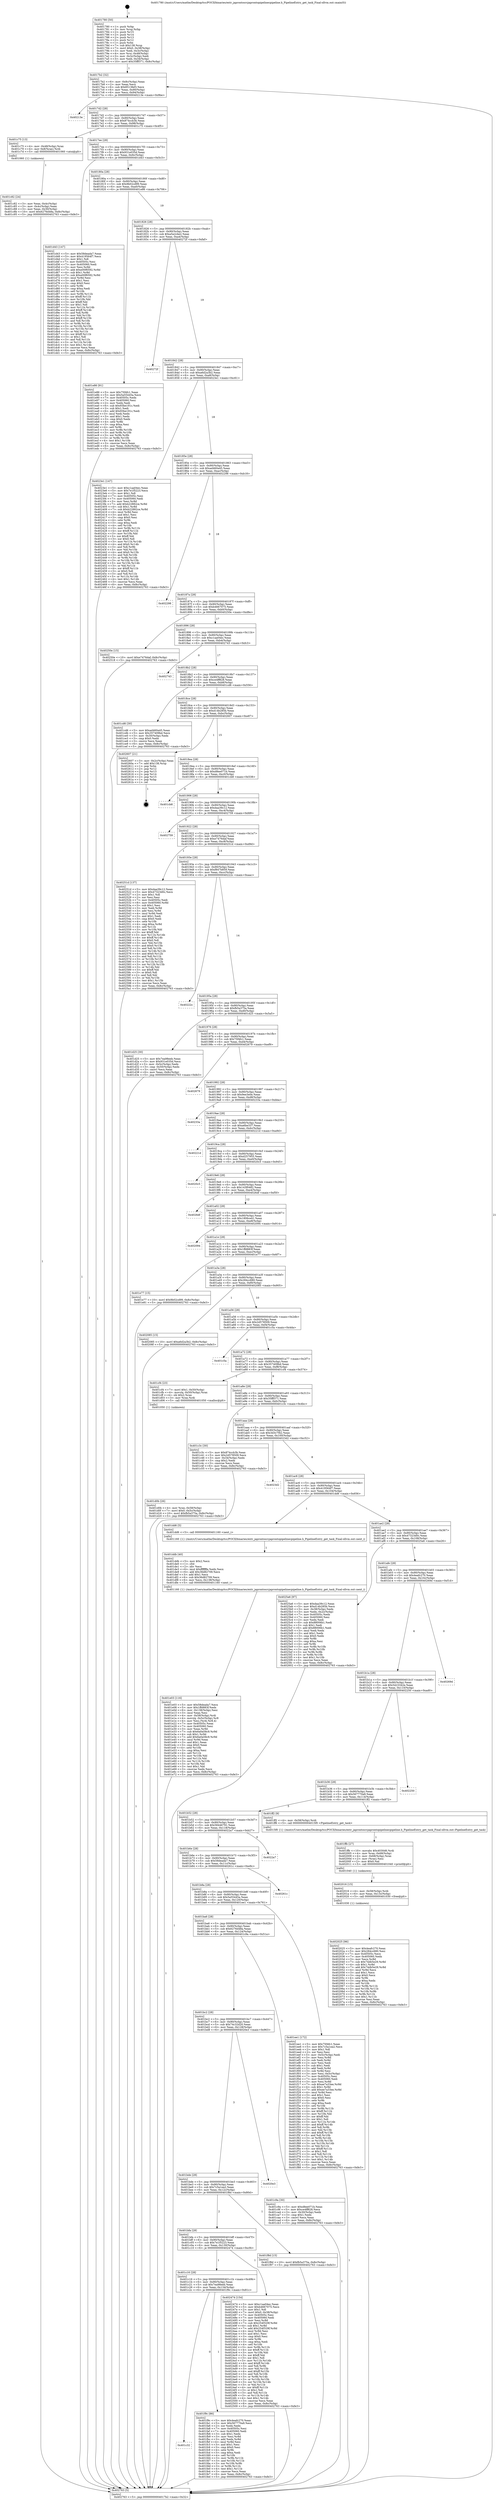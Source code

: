 digraph "0x401780" {
  label = "0x401780 (/mnt/c/Users/mathe/Desktop/tcc/POCII/binaries/extr_japrontosrcjaprontopipelinecpipeline.h_PipelineEntry_get_task_Final-ollvm.out::main(0))"
  labelloc = "t"
  node[shape=record]

  Entry [label="",width=0.3,height=0.3,shape=circle,fillcolor=black,style=filled]
  "0x4017b2" [label="{
     0x4017b2 [32]\l
     | [instrs]\l
     &nbsp;&nbsp;0x4017b2 \<+6\>: mov -0x8c(%rbp),%eax\l
     &nbsp;&nbsp;0x4017b8 \<+2\>: mov %eax,%ecx\l
     &nbsp;&nbsp;0x4017ba \<+6\>: sub $0x8513fef3,%ecx\l
     &nbsp;&nbsp;0x4017c0 \<+6\>: mov %eax,-0x90(%rbp)\l
     &nbsp;&nbsp;0x4017c6 \<+6\>: mov %ecx,-0x94(%rbp)\l
     &nbsp;&nbsp;0x4017cc \<+6\>: je 000000000040213e \<main+0x9be\>\l
  }"]
  "0x40213e" [label="{
     0x40213e\l
  }", style=dashed]
  "0x4017d2" [label="{
     0x4017d2 [28]\l
     | [instrs]\l
     &nbsp;&nbsp;0x4017d2 \<+5\>: jmp 00000000004017d7 \<main+0x57\>\l
     &nbsp;&nbsp;0x4017d7 \<+6\>: mov -0x90(%rbp),%eax\l
     &nbsp;&nbsp;0x4017dd \<+5\>: sub $0x874ccb3b,%eax\l
     &nbsp;&nbsp;0x4017e2 \<+6\>: mov %eax,-0x98(%rbp)\l
     &nbsp;&nbsp;0x4017e8 \<+6\>: je 0000000000401c75 \<main+0x4f5\>\l
  }"]
  Exit [label="",width=0.3,height=0.3,shape=circle,fillcolor=black,style=filled,peripheries=2]
  "0x401c75" [label="{
     0x401c75 [13]\l
     | [instrs]\l
     &nbsp;&nbsp;0x401c75 \<+4\>: mov -0x48(%rbp),%rax\l
     &nbsp;&nbsp;0x401c79 \<+4\>: mov 0x8(%rax),%rdi\l
     &nbsp;&nbsp;0x401c7d \<+5\>: call 0000000000401060 \<atoi@plt\>\l
     | [calls]\l
     &nbsp;&nbsp;0x401060 \{1\} (unknown)\l
  }"]
  "0x4017ee" [label="{
     0x4017ee [28]\l
     | [instrs]\l
     &nbsp;&nbsp;0x4017ee \<+5\>: jmp 00000000004017f3 \<main+0x73\>\l
     &nbsp;&nbsp;0x4017f3 \<+6\>: mov -0x90(%rbp),%eax\l
     &nbsp;&nbsp;0x4017f9 \<+5\>: sub $0x931e035d,%eax\l
     &nbsp;&nbsp;0x4017fe \<+6\>: mov %eax,-0x9c(%rbp)\l
     &nbsp;&nbsp;0x401804 \<+6\>: je 0000000000401d43 \<main+0x5c3\>\l
  }"]
  "0x402025" [label="{
     0x402025 [96]\l
     | [instrs]\l
     &nbsp;&nbsp;0x402025 \<+5\>: mov $0x4eafc270,%eax\l
     &nbsp;&nbsp;0x40202a \<+5\>: mov $0x284cc680,%esi\l
     &nbsp;&nbsp;0x40202f \<+7\>: mov 0x40505c,%ecx\l
     &nbsp;&nbsp;0x402036 \<+7\>: mov 0x405060,%edx\l
     &nbsp;&nbsp;0x40203d \<+3\>: mov %ecx,%r8d\l
     &nbsp;&nbsp;0x402040 \<+7\>: sub $0x74db5e29,%r8d\l
     &nbsp;&nbsp;0x402047 \<+4\>: sub $0x1,%r8d\l
     &nbsp;&nbsp;0x40204b \<+7\>: add $0x74db5e29,%r8d\l
     &nbsp;&nbsp;0x402052 \<+4\>: imul %r8d,%ecx\l
     &nbsp;&nbsp;0x402056 \<+3\>: and $0x1,%ecx\l
     &nbsp;&nbsp;0x402059 \<+3\>: cmp $0x0,%ecx\l
     &nbsp;&nbsp;0x40205c \<+4\>: sete %r9b\l
     &nbsp;&nbsp;0x402060 \<+3\>: cmp $0xa,%edx\l
     &nbsp;&nbsp;0x402063 \<+4\>: setl %r10b\l
     &nbsp;&nbsp;0x402067 \<+3\>: mov %r9b,%r11b\l
     &nbsp;&nbsp;0x40206a \<+3\>: and %r10b,%r11b\l
     &nbsp;&nbsp;0x40206d \<+3\>: xor %r10b,%r9b\l
     &nbsp;&nbsp;0x402070 \<+3\>: or %r9b,%r11b\l
     &nbsp;&nbsp;0x402073 \<+4\>: test $0x1,%r11b\l
     &nbsp;&nbsp;0x402077 \<+3\>: cmovne %esi,%eax\l
     &nbsp;&nbsp;0x40207a \<+6\>: mov %eax,-0x8c(%rbp)\l
     &nbsp;&nbsp;0x402080 \<+5\>: jmp 0000000000402763 \<main+0xfe3\>\l
  }"]
  "0x401d43" [label="{
     0x401d43 [147]\l
     | [instrs]\l
     &nbsp;&nbsp;0x401d43 \<+5\>: mov $0x58deada7,%eax\l
     &nbsp;&nbsp;0x401d48 \<+5\>: mov $0x419564f7,%ecx\l
     &nbsp;&nbsp;0x401d4d \<+2\>: mov $0x1,%dl\l
     &nbsp;&nbsp;0x401d4f \<+7\>: mov 0x40505c,%esi\l
     &nbsp;&nbsp;0x401d56 \<+7\>: mov 0x405060,%edi\l
     &nbsp;&nbsp;0x401d5d \<+3\>: mov %esi,%r8d\l
     &nbsp;&nbsp;0x401d60 \<+7\>: add $0xe00f6592,%r8d\l
     &nbsp;&nbsp;0x401d67 \<+4\>: sub $0x1,%r8d\l
     &nbsp;&nbsp;0x401d6b \<+7\>: sub $0xe00f6592,%r8d\l
     &nbsp;&nbsp;0x401d72 \<+4\>: imul %r8d,%esi\l
     &nbsp;&nbsp;0x401d76 \<+3\>: and $0x1,%esi\l
     &nbsp;&nbsp;0x401d79 \<+3\>: cmp $0x0,%esi\l
     &nbsp;&nbsp;0x401d7c \<+4\>: sete %r9b\l
     &nbsp;&nbsp;0x401d80 \<+3\>: cmp $0xa,%edi\l
     &nbsp;&nbsp;0x401d83 \<+4\>: setl %r10b\l
     &nbsp;&nbsp;0x401d87 \<+3\>: mov %r9b,%r11b\l
     &nbsp;&nbsp;0x401d8a \<+4\>: xor $0xff,%r11b\l
     &nbsp;&nbsp;0x401d8e \<+3\>: mov %r10b,%bl\l
     &nbsp;&nbsp;0x401d91 \<+3\>: xor $0xff,%bl\l
     &nbsp;&nbsp;0x401d94 \<+3\>: xor $0x1,%dl\l
     &nbsp;&nbsp;0x401d97 \<+3\>: mov %r11b,%r14b\l
     &nbsp;&nbsp;0x401d9a \<+4\>: and $0xff,%r14b\l
     &nbsp;&nbsp;0x401d9e \<+3\>: and %dl,%r9b\l
     &nbsp;&nbsp;0x401da1 \<+3\>: mov %bl,%r15b\l
     &nbsp;&nbsp;0x401da4 \<+4\>: and $0xff,%r15b\l
     &nbsp;&nbsp;0x401da8 \<+3\>: and %dl,%r10b\l
     &nbsp;&nbsp;0x401dab \<+3\>: or %r9b,%r14b\l
     &nbsp;&nbsp;0x401dae \<+3\>: or %r10b,%r15b\l
     &nbsp;&nbsp;0x401db1 \<+3\>: xor %r15b,%r14b\l
     &nbsp;&nbsp;0x401db4 \<+3\>: or %bl,%r11b\l
     &nbsp;&nbsp;0x401db7 \<+4\>: xor $0xff,%r11b\l
     &nbsp;&nbsp;0x401dbb \<+3\>: or $0x1,%dl\l
     &nbsp;&nbsp;0x401dbe \<+3\>: and %dl,%r11b\l
     &nbsp;&nbsp;0x401dc1 \<+3\>: or %r11b,%r14b\l
     &nbsp;&nbsp;0x401dc4 \<+4\>: test $0x1,%r14b\l
     &nbsp;&nbsp;0x401dc8 \<+3\>: cmovne %ecx,%eax\l
     &nbsp;&nbsp;0x401dcb \<+6\>: mov %eax,-0x8c(%rbp)\l
     &nbsp;&nbsp;0x401dd1 \<+5\>: jmp 0000000000402763 \<main+0xfe3\>\l
  }"]
  "0x40180a" [label="{
     0x40180a [28]\l
     | [instrs]\l
     &nbsp;&nbsp;0x40180a \<+5\>: jmp 000000000040180f \<main+0x8f\>\l
     &nbsp;&nbsp;0x40180f \<+6\>: mov -0x90(%rbp),%eax\l
     &nbsp;&nbsp;0x401815 \<+5\>: sub $0x9b02cd99,%eax\l
     &nbsp;&nbsp;0x40181a \<+6\>: mov %eax,-0xa0(%rbp)\l
     &nbsp;&nbsp;0x401820 \<+6\>: je 0000000000401e86 \<main+0x706\>\l
  }"]
  "0x402016" [label="{
     0x402016 [15]\l
     | [instrs]\l
     &nbsp;&nbsp;0x402016 \<+4\>: mov -0x58(%rbp),%rdi\l
     &nbsp;&nbsp;0x40201a \<+6\>: mov %eax,-0x13c(%rbp)\l
     &nbsp;&nbsp;0x402020 \<+5\>: call 0000000000401030 \<free@plt\>\l
     | [calls]\l
     &nbsp;&nbsp;0x401030 \{1\} (unknown)\l
  }"]
  "0x401e86" [label="{
     0x401e86 [91]\l
     | [instrs]\l
     &nbsp;&nbsp;0x401e86 \<+5\>: mov $0x75f4fc1,%eax\l
     &nbsp;&nbsp;0x401e8b \<+5\>: mov $0x5a55445a,%ecx\l
     &nbsp;&nbsp;0x401e90 \<+7\>: mov 0x40505c,%edx\l
     &nbsp;&nbsp;0x401e97 \<+7\>: mov 0x405060,%esi\l
     &nbsp;&nbsp;0x401e9e \<+2\>: mov %edx,%edi\l
     &nbsp;&nbsp;0x401ea0 \<+6\>: sub $0x93be191c,%edi\l
     &nbsp;&nbsp;0x401ea6 \<+3\>: sub $0x1,%edi\l
     &nbsp;&nbsp;0x401ea9 \<+6\>: add $0x93be191c,%edi\l
     &nbsp;&nbsp;0x401eaf \<+3\>: imul %edi,%edx\l
     &nbsp;&nbsp;0x401eb2 \<+3\>: and $0x1,%edx\l
     &nbsp;&nbsp;0x401eb5 \<+3\>: cmp $0x0,%edx\l
     &nbsp;&nbsp;0x401eb8 \<+4\>: sete %r8b\l
     &nbsp;&nbsp;0x401ebc \<+3\>: cmp $0xa,%esi\l
     &nbsp;&nbsp;0x401ebf \<+4\>: setl %r9b\l
     &nbsp;&nbsp;0x401ec3 \<+3\>: mov %r8b,%r10b\l
     &nbsp;&nbsp;0x401ec6 \<+3\>: and %r9b,%r10b\l
     &nbsp;&nbsp;0x401ec9 \<+3\>: xor %r9b,%r8b\l
     &nbsp;&nbsp;0x401ecc \<+3\>: or %r8b,%r10b\l
     &nbsp;&nbsp;0x401ecf \<+4\>: test $0x1,%r10b\l
     &nbsp;&nbsp;0x401ed3 \<+3\>: cmovne %ecx,%eax\l
     &nbsp;&nbsp;0x401ed6 \<+6\>: mov %eax,-0x8c(%rbp)\l
     &nbsp;&nbsp;0x401edc \<+5\>: jmp 0000000000402763 \<main+0xfe3\>\l
  }"]
  "0x401826" [label="{
     0x401826 [28]\l
     | [instrs]\l
     &nbsp;&nbsp;0x401826 \<+5\>: jmp 000000000040182b \<main+0xab\>\l
     &nbsp;&nbsp;0x40182b \<+6\>: mov -0x90(%rbp),%eax\l
     &nbsp;&nbsp;0x401831 \<+5\>: sub $0xa5a2cbe2,%eax\l
     &nbsp;&nbsp;0x401836 \<+6\>: mov %eax,-0xa4(%rbp)\l
     &nbsp;&nbsp;0x40183c \<+6\>: je 000000000040272f \<main+0xfaf\>\l
  }"]
  "0x401ffb" [label="{
     0x401ffb [27]\l
     | [instrs]\l
     &nbsp;&nbsp;0x401ffb \<+10\>: movabs $0x4030d6,%rdi\l
     &nbsp;&nbsp;0x402005 \<+4\>: mov %rax,-0x68(%rbp)\l
     &nbsp;&nbsp;0x402009 \<+4\>: mov -0x68(%rbp),%rax\l
     &nbsp;&nbsp;0x40200d \<+2\>: mov (%rax),%esi\l
     &nbsp;&nbsp;0x40200f \<+2\>: mov $0x0,%al\l
     &nbsp;&nbsp;0x402011 \<+5\>: call 0000000000401040 \<printf@plt\>\l
     | [calls]\l
     &nbsp;&nbsp;0x401040 \{1\} (unknown)\l
  }"]
  "0x40272f" [label="{
     0x40272f\l
  }", style=dashed]
  "0x401842" [label="{
     0x401842 [28]\l
     | [instrs]\l
     &nbsp;&nbsp;0x401842 \<+5\>: jmp 0000000000401847 \<main+0xc7\>\l
     &nbsp;&nbsp;0x401847 \<+6\>: mov -0x90(%rbp),%eax\l
     &nbsp;&nbsp;0x40184d \<+5\>: sub $0xa6d2a3b2,%eax\l
     &nbsp;&nbsp;0x401852 \<+6\>: mov %eax,-0xa8(%rbp)\l
     &nbsp;&nbsp;0x401858 \<+6\>: je 00000000004023e1 \<main+0xc61\>\l
  }"]
  "0x401c32" [label="{
     0x401c32\l
  }", style=dashed]
  "0x4023e1" [label="{
     0x4023e1 [147]\l
     | [instrs]\l
     &nbsp;&nbsp;0x4023e1 \<+5\>: mov $0xc1aa04ec,%eax\l
     &nbsp;&nbsp;0x4023e6 \<+5\>: mov $0x7e1f5223,%ecx\l
     &nbsp;&nbsp;0x4023eb \<+2\>: mov $0x1,%dl\l
     &nbsp;&nbsp;0x4023ed \<+7\>: mov 0x40505c,%esi\l
     &nbsp;&nbsp;0x4023f4 \<+7\>: mov 0x405060,%edi\l
     &nbsp;&nbsp;0x4023fb \<+3\>: mov %esi,%r8d\l
     &nbsp;&nbsp;0x4023fe \<+7\>: add $0xb22882ce,%r8d\l
     &nbsp;&nbsp;0x402405 \<+4\>: sub $0x1,%r8d\l
     &nbsp;&nbsp;0x402409 \<+7\>: sub $0xb22882ce,%r8d\l
     &nbsp;&nbsp;0x402410 \<+4\>: imul %r8d,%esi\l
     &nbsp;&nbsp;0x402414 \<+3\>: and $0x1,%esi\l
     &nbsp;&nbsp;0x402417 \<+3\>: cmp $0x0,%esi\l
     &nbsp;&nbsp;0x40241a \<+4\>: sete %r9b\l
     &nbsp;&nbsp;0x40241e \<+3\>: cmp $0xa,%edi\l
     &nbsp;&nbsp;0x402421 \<+4\>: setl %r10b\l
     &nbsp;&nbsp;0x402425 \<+3\>: mov %r9b,%r11b\l
     &nbsp;&nbsp;0x402428 \<+4\>: xor $0xff,%r11b\l
     &nbsp;&nbsp;0x40242c \<+3\>: mov %r10b,%bl\l
     &nbsp;&nbsp;0x40242f \<+3\>: xor $0xff,%bl\l
     &nbsp;&nbsp;0x402432 \<+3\>: xor $0x0,%dl\l
     &nbsp;&nbsp;0x402435 \<+3\>: mov %r11b,%r14b\l
     &nbsp;&nbsp;0x402438 \<+4\>: and $0x0,%r14b\l
     &nbsp;&nbsp;0x40243c \<+3\>: and %dl,%r9b\l
     &nbsp;&nbsp;0x40243f \<+3\>: mov %bl,%r15b\l
     &nbsp;&nbsp;0x402442 \<+4\>: and $0x0,%r15b\l
     &nbsp;&nbsp;0x402446 \<+3\>: and %dl,%r10b\l
     &nbsp;&nbsp;0x402449 \<+3\>: or %r9b,%r14b\l
     &nbsp;&nbsp;0x40244c \<+3\>: or %r10b,%r15b\l
     &nbsp;&nbsp;0x40244f \<+3\>: xor %r15b,%r14b\l
     &nbsp;&nbsp;0x402452 \<+3\>: or %bl,%r11b\l
     &nbsp;&nbsp;0x402455 \<+4\>: xor $0xff,%r11b\l
     &nbsp;&nbsp;0x402459 \<+3\>: or $0x0,%dl\l
     &nbsp;&nbsp;0x40245c \<+3\>: and %dl,%r11b\l
     &nbsp;&nbsp;0x40245f \<+3\>: or %r11b,%r14b\l
     &nbsp;&nbsp;0x402462 \<+4\>: test $0x1,%r14b\l
     &nbsp;&nbsp;0x402466 \<+3\>: cmovne %ecx,%eax\l
     &nbsp;&nbsp;0x402469 \<+6\>: mov %eax,-0x8c(%rbp)\l
     &nbsp;&nbsp;0x40246f \<+5\>: jmp 0000000000402763 \<main+0xfe3\>\l
  }"]
  "0x40185e" [label="{
     0x40185e [28]\l
     | [instrs]\l
     &nbsp;&nbsp;0x40185e \<+5\>: jmp 0000000000401863 \<main+0xe3\>\l
     &nbsp;&nbsp;0x401863 \<+6\>: mov -0x90(%rbp),%eax\l
     &nbsp;&nbsp;0x401869 \<+5\>: sub $0xad460a45,%eax\l
     &nbsp;&nbsp;0x40186e \<+6\>: mov %eax,-0xac(%rbp)\l
     &nbsp;&nbsp;0x401874 \<+6\>: je 0000000000402298 \<main+0xb18\>\l
  }"]
  "0x401f9c" [label="{
     0x401f9c [86]\l
     | [instrs]\l
     &nbsp;&nbsp;0x401f9c \<+5\>: mov $0x4eafc270,%eax\l
     &nbsp;&nbsp;0x401fa1 \<+5\>: mov $0x567770a9,%ecx\l
     &nbsp;&nbsp;0x401fa6 \<+2\>: xor %edx,%edx\l
     &nbsp;&nbsp;0x401fa8 \<+7\>: mov 0x40505c,%esi\l
     &nbsp;&nbsp;0x401faf \<+7\>: mov 0x405060,%edi\l
     &nbsp;&nbsp;0x401fb6 \<+3\>: sub $0x1,%edx\l
     &nbsp;&nbsp;0x401fb9 \<+3\>: mov %esi,%r8d\l
     &nbsp;&nbsp;0x401fbc \<+3\>: add %edx,%r8d\l
     &nbsp;&nbsp;0x401fbf \<+4\>: imul %r8d,%esi\l
     &nbsp;&nbsp;0x401fc3 \<+3\>: and $0x1,%esi\l
     &nbsp;&nbsp;0x401fc6 \<+3\>: cmp $0x0,%esi\l
     &nbsp;&nbsp;0x401fc9 \<+4\>: sete %r9b\l
     &nbsp;&nbsp;0x401fcd \<+3\>: cmp $0xa,%edi\l
     &nbsp;&nbsp;0x401fd0 \<+4\>: setl %r10b\l
     &nbsp;&nbsp;0x401fd4 \<+3\>: mov %r9b,%r11b\l
     &nbsp;&nbsp;0x401fd7 \<+3\>: and %r10b,%r11b\l
     &nbsp;&nbsp;0x401fda \<+3\>: xor %r10b,%r9b\l
     &nbsp;&nbsp;0x401fdd \<+3\>: or %r9b,%r11b\l
     &nbsp;&nbsp;0x401fe0 \<+4\>: test $0x1,%r11b\l
     &nbsp;&nbsp;0x401fe4 \<+3\>: cmovne %ecx,%eax\l
     &nbsp;&nbsp;0x401fe7 \<+6\>: mov %eax,-0x8c(%rbp)\l
     &nbsp;&nbsp;0x401fed \<+5\>: jmp 0000000000402763 \<main+0xfe3\>\l
  }"]
  "0x402298" [label="{
     0x402298\l
  }", style=dashed]
  "0x40187a" [label="{
     0x40187a [28]\l
     | [instrs]\l
     &nbsp;&nbsp;0x40187a \<+5\>: jmp 000000000040187f \<main+0xff\>\l
     &nbsp;&nbsp;0x40187f \<+6\>: mov -0x90(%rbp),%eax\l
     &nbsp;&nbsp;0x401885 \<+5\>: sub $0xb4667075,%eax\l
     &nbsp;&nbsp;0x40188a \<+6\>: mov %eax,-0xb0(%rbp)\l
     &nbsp;&nbsp;0x401890 \<+6\>: je 000000000040250e \<main+0xd8e\>\l
  }"]
  "0x401c16" [label="{
     0x401c16 [28]\l
     | [instrs]\l
     &nbsp;&nbsp;0x401c16 \<+5\>: jmp 0000000000401c1b \<main+0x49b\>\l
     &nbsp;&nbsp;0x401c1b \<+6\>: mov -0x90(%rbp),%eax\l
     &nbsp;&nbsp;0x401c21 \<+5\>: sub $0x7ea98eeb,%eax\l
     &nbsp;&nbsp;0x401c26 \<+6\>: mov %eax,-0x134(%rbp)\l
     &nbsp;&nbsp;0x401c2c \<+6\>: je 0000000000401f9c \<main+0x81c\>\l
  }"]
  "0x40250e" [label="{
     0x40250e [15]\l
     | [instrs]\l
     &nbsp;&nbsp;0x40250e \<+10\>: movl $0xe7476daf,-0x8c(%rbp)\l
     &nbsp;&nbsp;0x402518 \<+5\>: jmp 0000000000402763 \<main+0xfe3\>\l
  }"]
  "0x401896" [label="{
     0x401896 [28]\l
     | [instrs]\l
     &nbsp;&nbsp;0x401896 \<+5\>: jmp 000000000040189b \<main+0x11b\>\l
     &nbsp;&nbsp;0x40189b \<+6\>: mov -0x90(%rbp),%eax\l
     &nbsp;&nbsp;0x4018a1 \<+5\>: sub $0xc1aa04ec,%eax\l
     &nbsp;&nbsp;0x4018a6 \<+6\>: mov %eax,-0xb4(%rbp)\l
     &nbsp;&nbsp;0x4018ac \<+6\>: je 0000000000402743 \<main+0xfc3\>\l
  }"]
  "0x402474" [label="{
     0x402474 [154]\l
     | [instrs]\l
     &nbsp;&nbsp;0x402474 \<+5\>: mov $0xc1aa04ec,%eax\l
     &nbsp;&nbsp;0x402479 \<+5\>: mov $0xb4667075,%ecx\l
     &nbsp;&nbsp;0x40247e \<+2\>: mov $0x1,%dl\l
     &nbsp;&nbsp;0x402480 \<+7\>: movl $0x0,-0x38(%rbp)\l
     &nbsp;&nbsp;0x402487 \<+7\>: mov 0x40505c,%esi\l
     &nbsp;&nbsp;0x40248e \<+7\>: mov 0x405060,%edi\l
     &nbsp;&nbsp;0x402495 \<+3\>: mov %esi,%r8d\l
     &nbsp;&nbsp;0x402498 \<+7\>: sub $0x254f329f,%r8d\l
     &nbsp;&nbsp;0x40249f \<+4\>: sub $0x1,%r8d\l
     &nbsp;&nbsp;0x4024a3 \<+7\>: add $0x254f329f,%r8d\l
     &nbsp;&nbsp;0x4024aa \<+4\>: imul %r8d,%esi\l
     &nbsp;&nbsp;0x4024ae \<+3\>: and $0x1,%esi\l
     &nbsp;&nbsp;0x4024b1 \<+3\>: cmp $0x0,%esi\l
     &nbsp;&nbsp;0x4024b4 \<+4\>: sete %r9b\l
     &nbsp;&nbsp;0x4024b8 \<+3\>: cmp $0xa,%edi\l
     &nbsp;&nbsp;0x4024bb \<+4\>: setl %r10b\l
     &nbsp;&nbsp;0x4024bf \<+3\>: mov %r9b,%r11b\l
     &nbsp;&nbsp;0x4024c2 \<+4\>: xor $0xff,%r11b\l
     &nbsp;&nbsp;0x4024c6 \<+3\>: mov %r10b,%bl\l
     &nbsp;&nbsp;0x4024c9 \<+3\>: xor $0xff,%bl\l
     &nbsp;&nbsp;0x4024cc \<+3\>: xor $0x1,%dl\l
     &nbsp;&nbsp;0x4024cf \<+3\>: mov %r11b,%r14b\l
     &nbsp;&nbsp;0x4024d2 \<+4\>: and $0xff,%r14b\l
     &nbsp;&nbsp;0x4024d6 \<+3\>: and %dl,%r9b\l
     &nbsp;&nbsp;0x4024d9 \<+3\>: mov %bl,%r15b\l
     &nbsp;&nbsp;0x4024dc \<+4\>: and $0xff,%r15b\l
     &nbsp;&nbsp;0x4024e0 \<+3\>: and %dl,%r10b\l
     &nbsp;&nbsp;0x4024e3 \<+3\>: or %r9b,%r14b\l
     &nbsp;&nbsp;0x4024e6 \<+3\>: or %r10b,%r15b\l
     &nbsp;&nbsp;0x4024e9 \<+3\>: xor %r15b,%r14b\l
     &nbsp;&nbsp;0x4024ec \<+3\>: or %bl,%r11b\l
     &nbsp;&nbsp;0x4024ef \<+4\>: xor $0xff,%r11b\l
     &nbsp;&nbsp;0x4024f3 \<+3\>: or $0x1,%dl\l
     &nbsp;&nbsp;0x4024f6 \<+3\>: and %dl,%r11b\l
     &nbsp;&nbsp;0x4024f9 \<+3\>: or %r11b,%r14b\l
     &nbsp;&nbsp;0x4024fc \<+4\>: test $0x1,%r14b\l
     &nbsp;&nbsp;0x402500 \<+3\>: cmovne %ecx,%eax\l
     &nbsp;&nbsp;0x402503 \<+6\>: mov %eax,-0x8c(%rbp)\l
     &nbsp;&nbsp;0x402509 \<+5\>: jmp 0000000000402763 \<main+0xfe3\>\l
  }"]
  "0x402743" [label="{
     0x402743\l
  }", style=dashed]
  "0x4018b2" [label="{
     0x4018b2 [28]\l
     | [instrs]\l
     &nbsp;&nbsp;0x4018b2 \<+5\>: jmp 00000000004018b7 \<main+0x137\>\l
     &nbsp;&nbsp;0x4018b7 \<+6\>: mov -0x90(%rbp),%eax\l
     &nbsp;&nbsp;0x4018bd \<+5\>: sub $0xce4ff828,%eax\l
     &nbsp;&nbsp;0x4018c2 \<+6\>: mov %eax,-0xb8(%rbp)\l
     &nbsp;&nbsp;0x4018c8 \<+6\>: je 0000000000401cd6 \<main+0x556\>\l
  }"]
  "0x401bfa" [label="{
     0x401bfa [28]\l
     | [instrs]\l
     &nbsp;&nbsp;0x401bfa \<+5\>: jmp 0000000000401bff \<main+0x47f\>\l
     &nbsp;&nbsp;0x401bff \<+6\>: mov -0x90(%rbp),%eax\l
     &nbsp;&nbsp;0x401c05 \<+5\>: sub $0x7e1f5223,%eax\l
     &nbsp;&nbsp;0x401c0a \<+6\>: mov %eax,-0x130(%rbp)\l
     &nbsp;&nbsp;0x401c10 \<+6\>: je 0000000000402474 \<main+0xcf4\>\l
  }"]
  "0x401cd6" [label="{
     0x401cd6 [30]\l
     | [instrs]\l
     &nbsp;&nbsp;0x401cd6 \<+5\>: mov $0xad460a45,%eax\l
     &nbsp;&nbsp;0x401cdb \<+5\>: mov $0x357409bd,%ecx\l
     &nbsp;&nbsp;0x401ce0 \<+3\>: mov -0x30(%rbp),%edx\l
     &nbsp;&nbsp;0x401ce3 \<+3\>: cmp $0x0,%edx\l
     &nbsp;&nbsp;0x401ce6 \<+3\>: cmove %ecx,%eax\l
     &nbsp;&nbsp;0x401ce9 \<+6\>: mov %eax,-0x8c(%rbp)\l
     &nbsp;&nbsp;0x401cef \<+5\>: jmp 0000000000402763 \<main+0xfe3\>\l
  }"]
  "0x4018ce" [label="{
     0x4018ce [28]\l
     | [instrs]\l
     &nbsp;&nbsp;0x4018ce \<+5\>: jmp 00000000004018d3 \<main+0x153\>\l
     &nbsp;&nbsp;0x4018d3 \<+6\>: mov -0x90(%rbp),%eax\l
     &nbsp;&nbsp;0x4018d9 \<+5\>: sub $0xd14b285b,%eax\l
     &nbsp;&nbsp;0x4018de \<+6\>: mov %eax,-0xbc(%rbp)\l
     &nbsp;&nbsp;0x4018e4 \<+6\>: je 0000000000402607 \<main+0xe87\>\l
  }"]
  "0x401f8d" [label="{
     0x401f8d [15]\l
     | [instrs]\l
     &nbsp;&nbsp;0x401f8d \<+10\>: movl $0xfb5a375a,-0x8c(%rbp)\l
     &nbsp;&nbsp;0x401f97 \<+5\>: jmp 0000000000402763 \<main+0xfe3\>\l
  }"]
  "0x402607" [label="{
     0x402607 [21]\l
     | [instrs]\l
     &nbsp;&nbsp;0x402607 \<+3\>: mov -0x2c(%rbp),%eax\l
     &nbsp;&nbsp;0x40260a \<+7\>: add $0x138,%rsp\l
     &nbsp;&nbsp;0x402611 \<+1\>: pop %rbx\l
     &nbsp;&nbsp;0x402612 \<+2\>: pop %r12\l
     &nbsp;&nbsp;0x402614 \<+2\>: pop %r13\l
     &nbsp;&nbsp;0x402616 \<+2\>: pop %r14\l
     &nbsp;&nbsp;0x402618 \<+2\>: pop %r15\l
     &nbsp;&nbsp;0x40261a \<+1\>: pop %rbp\l
     &nbsp;&nbsp;0x40261b \<+1\>: ret\l
  }"]
  "0x4018ea" [label="{
     0x4018ea [28]\l
     | [instrs]\l
     &nbsp;&nbsp;0x4018ea \<+5\>: jmp 00000000004018ef \<main+0x16f\>\l
     &nbsp;&nbsp;0x4018ef \<+6\>: mov -0x90(%rbp),%eax\l
     &nbsp;&nbsp;0x4018f5 \<+5\>: sub $0xd8ee071b,%eax\l
     &nbsp;&nbsp;0x4018fa \<+6\>: mov %eax,-0xc0(%rbp)\l
     &nbsp;&nbsp;0x401900 \<+6\>: je 0000000000401cb8 \<main+0x538\>\l
  }"]
  "0x401bde" [label="{
     0x401bde [28]\l
     | [instrs]\l
     &nbsp;&nbsp;0x401bde \<+5\>: jmp 0000000000401be3 \<main+0x463\>\l
     &nbsp;&nbsp;0x401be3 \<+6\>: mov -0x90(%rbp),%eax\l
     &nbsp;&nbsp;0x401be9 \<+5\>: sub $0x7c5a1ea2,%eax\l
     &nbsp;&nbsp;0x401bee \<+6\>: mov %eax,-0x12c(%rbp)\l
     &nbsp;&nbsp;0x401bf4 \<+6\>: je 0000000000401f8d \<main+0x80d\>\l
  }"]
  "0x401cb8" [label="{
     0x401cb8\l
  }", style=dashed]
  "0x401906" [label="{
     0x401906 [28]\l
     | [instrs]\l
     &nbsp;&nbsp;0x401906 \<+5\>: jmp 000000000040190b \<main+0x18b\>\l
     &nbsp;&nbsp;0x40190b \<+6\>: mov -0x90(%rbp),%eax\l
     &nbsp;&nbsp;0x401911 \<+5\>: sub $0xdaa39c12,%eax\l
     &nbsp;&nbsp;0x401916 \<+6\>: mov %eax,-0xc4(%rbp)\l
     &nbsp;&nbsp;0x40191c \<+6\>: je 0000000000402759 \<main+0xfd9\>\l
  }"]
  "0x4020e3" [label="{
     0x4020e3\l
  }", style=dashed]
  "0x402759" [label="{
     0x402759\l
  }", style=dashed]
  "0x401922" [label="{
     0x401922 [28]\l
     | [instrs]\l
     &nbsp;&nbsp;0x401922 \<+5\>: jmp 0000000000401927 \<main+0x1a7\>\l
     &nbsp;&nbsp;0x401927 \<+6\>: mov -0x90(%rbp),%eax\l
     &nbsp;&nbsp;0x40192d \<+5\>: sub $0xe7476daf,%eax\l
     &nbsp;&nbsp;0x401932 \<+6\>: mov %eax,-0xc8(%rbp)\l
     &nbsp;&nbsp;0x401938 \<+6\>: je 000000000040251d \<main+0xd9d\>\l
  }"]
  "0x401e03" [label="{
     0x401e03 [116]\l
     | [instrs]\l
     &nbsp;&nbsp;0x401e03 \<+5\>: mov $0x58deada7,%ecx\l
     &nbsp;&nbsp;0x401e08 \<+5\>: mov $0x1ffd883f,%edx\l
     &nbsp;&nbsp;0x401e0d \<+6\>: mov -0x138(%rbp),%esi\l
     &nbsp;&nbsp;0x401e13 \<+3\>: imul %eax,%esi\l
     &nbsp;&nbsp;0x401e16 \<+4\>: mov -0x58(%rbp),%rdi\l
     &nbsp;&nbsp;0x401e1a \<+4\>: movslq -0x5c(%rbp),%r8\l
     &nbsp;&nbsp;0x401e1e \<+4\>: mov %esi,(%rdi,%r8,4)\l
     &nbsp;&nbsp;0x401e22 \<+7\>: mov 0x40505c,%eax\l
     &nbsp;&nbsp;0x401e29 \<+7\>: mov 0x405060,%esi\l
     &nbsp;&nbsp;0x401e30 \<+3\>: mov %eax,%r9d\l
     &nbsp;&nbsp;0x401e33 \<+7\>: sub $0x6a0a58c9,%r9d\l
     &nbsp;&nbsp;0x401e3a \<+4\>: sub $0x1,%r9d\l
     &nbsp;&nbsp;0x401e3e \<+7\>: add $0x6a0a58c9,%r9d\l
     &nbsp;&nbsp;0x401e45 \<+4\>: imul %r9d,%eax\l
     &nbsp;&nbsp;0x401e49 \<+3\>: and $0x1,%eax\l
     &nbsp;&nbsp;0x401e4c \<+3\>: cmp $0x0,%eax\l
     &nbsp;&nbsp;0x401e4f \<+4\>: sete %r10b\l
     &nbsp;&nbsp;0x401e53 \<+3\>: cmp $0xa,%esi\l
     &nbsp;&nbsp;0x401e56 \<+4\>: setl %r11b\l
     &nbsp;&nbsp;0x401e5a \<+3\>: mov %r10b,%bl\l
     &nbsp;&nbsp;0x401e5d \<+3\>: and %r11b,%bl\l
     &nbsp;&nbsp;0x401e60 \<+3\>: xor %r11b,%r10b\l
     &nbsp;&nbsp;0x401e63 \<+3\>: or %r10b,%bl\l
     &nbsp;&nbsp;0x401e66 \<+3\>: test $0x1,%bl\l
     &nbsp;&nbsp;0x401e69 \<+3\>: cmovne %edx,%ecx\l
     &nbsp;&nbsp;0x401e6c \<+6\>: mov %ecx,-0x8c(%rbp)\l
     &nbsp;&nbsp;0x401e72 \<+5\>: jmp 0000000000402763 \<main+0xfe3\>\l
  }"]
  "0x40251d" [label="{
     0x40251d [137]\l
     | [instrs]\l
     &nbsp;&nbsp;0x40251d \<+5\>: mov $0xdaa39c12,%eax\l
     &nbsp;&nbsp;0x402522 \<+5\>: mov $0x47323d0c,%ecx\l
     &nbsp;&nbsp;0x402527 \<+2\>: mov $0x1,%dl\l
     &nbsp;&nbsp;0x402529 \<+2\>: xor %esi,%esi\l
     &nbsp;&nbsp;0x40252b \<+7\>: mov 0x40505c,%edi\l
     &nbsp;&nbsp;0x402532 \<+8\>: mov 0x405060,%r8d\l
     &nbsp;&nbsp;0x40253a \<+3\>: sub $0x1,%esi\l
     &nbsp;&nbsp;0x40253d \<+3\>: mov %edi,%r9d\l
     &nbsp;&nbsp;0x402540 \<+3\>: add %esi,%r9d\l
     &nbsp;&nbsp;0x402543 \<+4\>: imul %r9d,%edi\l
     &nbsp;&nbsp;0x402547 \<+3\>: and $0x1,%edi\l
     &nbsp;&nbsp;0x40254a \<+3\>: cmp $0x0,%edi\l
     &nbsp;&nbsp;0x40254d \<+4\>: sete %r10b\l
     &nbsp;&nbsp;0x402551 \<+4\>: cmp $0xa,%r8d\l
     &nbsp;&nbsp;0x402555 \<+4\>: setl %r11b\l
     &nbsp;&nbsp;0x402559 \<+3\>: mov %r10b,%bl\l
     &nbsp;&nbsp;0x40255c \<+3\>: xor $0xff,%bl\l
     &nbsp;&nbsp;0x40255f \<+3\>: mov %r11b,%r14b\l
     &nbsp;&nbsp;0x402562 \<+4\>: xor $0xff,%r14b\l
     &nbsp;&nbsp;0x402566 \<+3\>: xor $0x0,%dl\l
     &nbsp;&nbsp;0x402569 \<+3\>: mov %bl,%r15b\l
     &nbsp;&nbsp;0x40256c \<+4\>: and $0x0,%r15b\l
     &nbsp;&nbsp;0x402570 \<+3\>: and %dl,%r10b\l
     &nbsp;&nbsp;0x402573 \<+3\>: mov %r14b,%r12b\l
     &nbsp;&nbsp;0x402576 \<+4\>: and $0x0,%r12b\l
     &nbsp;&nbsp;0x40257a \<+3\>: and %dl,%r11b\l
     &nbsp;&nbsp;0x40257d \<+3\>: or %r10b,%r15b\l
     &nbsp;&nbsp;0x402580 \<+3\>: or %r11b,%r12b\l
     &nbsp;&nbsp;0x402583 \<+3\>: xor %r12b,%r15b\l
     &nbsp;&nbsp;0x402586 \<+3\>: or %r14b,%bl\l
     &nbsp;&nbsp;0x402589 \<+3\>: xor $0xff,%bl\l
     &nbsp;&nbsp;0x40258c \<+3\>: or $0x0,%dl\l
     &nbsp;&nbsp;0x40258f \<+2\>: and %dl,%bl\l
     &nbsp;&nbsp;0x402591 \<+3\>: or %bl,%r15b\l
     &nbsp;&nbsp;0x402594 \<+4\>: test $0x1,%r15b\l
     &nbsp;&nbsp;0x402598 \<+3\>: cmovne %ecx,%eax\l
     &nbsp;&nbsp;0x40259b \<+6\>: mov %eax,-0x8c(%rbp)\l
     &nbsp;&nbsp;0x4025a1 \<+5\>: jmp 0000000000402763 \<main+0xfe3\>\l
  }"]
  "0x40193e" [label="{
     0x40193e [28]\l
     | [instrs]\l
     &nbsp;&nbsp;0x40193e \<+5\>: jmp 0000000000401943 \<main+0x1c3\>\l
     &nbsp;&nbsp;0x401943 \<+6\>: mov -0x90(%rbp),%eax\l
     &nbsp;&nbsp;0x401949 \<+5\>: sub $0xf847b859,%eax\l
     &nbsp;&nbsp;0x40194e \<+6\>: mov %eax,-0xcc(%rbp)\l
     &nbsp;&nbsp;0x401954 \<+6\>: je 000000000040222c \<main+0xaac\>\l
  }"]
  "0x401ddb" [label="{
     0x401ddb [40]\l
     | [instrs]\l
     &nbsp;&nbsp;0x401ddb \<+5\>: mov $0x2,%ecx\l
     &nbsp;&nbsp;0x401de0 \<+1\>: cltd\l
     &nbsp;&nbsp;0x401de1 \<+2\>: idiv %ecx\l
     &nbsp;&nbsp;0x401de3 \<+6\>: imul $0xfffffffe,%edx,%ecx\l
     &nbsp;&nbsp;0x401de9 \<+6\>: add $0x36d82709,%ecx\l
     &nbsp;&nbsp;0x401def \<+3\>: add $0x1,%ecx\l
     &nbsp;&nbsp;0x401df2 \<+6\>: sub $0x36d82709,%ecx\l
     &nbsp;&nbsp;0x401df8 \<+6\>: mov %ecx,-0x138(%rbp)\l
     &nbsp;&nbsp;0x401dfe \<+5\>: call 0000000000401160 \<next_i\>\l
     | [calls]\l
     &nbsp;&nbsp;0x401160 \{1\} (/mnt/c/Users/mathe/Desktop/tcc/POCII/binaries/extr_japrontosrcjaprontopipelinecpipeline.h_PipelineEntry_get_task_Final-ollvm.out::next_i)\l
  }"]
  "0x40222c" [label="{
     0x40222c\l
  }", style=dashed]
  "0x40195a" [label="{
     0x40195a [28]\l
     | [instrs]\l
     &nbsp;&nbsp;0x40195a \<+5\>: jmp 000000000040195f \<main+0x1df\>\l
     &nbsp;&nbsp;0x40195f \<+6\>: mov -0x90(%rbp),%eax\l
     &nbsp;&nbsp;0x401965 \<+5\>: sub $0xfb5a375a,%eax\l
     &nbsp;&nbsp;0x40196a \<+6\>: mov %eax,-0xd0(%rbp)\l
     &nbsp;&nbsp;0x401970 \<+6\>: je 0000000000401d25 \<main+0x5a5\>\l
  }"]
  "0x401d0b" [label="{
     0x401d0b [26]\l
     | [instrs]\l
     &nbsp;&nbsp;0x401d0b \<+4\>: mov %rax,-0x58(%rbp)\l
     &nbsp;&nbsp;0x401d0f \<+7\>: movl $0x0,-0x5c(%rbp)\l
     &nbsp;&nbsp;0x401d16 \<+10\>: movl $0xfb5a375a,-0x8c(%rbp)\l
     &nbsp;&nbsp;0x401d20 \<+5\>: jmp 0000000000402763 \<main+0xfe3\>\l
  }"]
  "0x401d25" [label="{
     0x401d25 [30]\l
     | [instrs]\l
     &nbsp;&nbsp;0x401d25 \<+5\>: mov $0x7ea98eeb,%eax\l
     &nbsp;&nbsp;0x401d2a \<+5\>: mov $0x931e035d,%ecx\l
     &nbsp;&nbsp;0x401d2f \<+3\>: mov -0x5c(%rbp),%edx\l
     &nbsp;&nbsp;0x401d32 \<+3\>: cmp -0x50(%rbp),%edx\l
     &nbsp;&nbsp;0x401d35 \<+3\>: cmovl %ecx,%eax\l
     &nbsp;&nbsp;0x401d38 \<+6\>: mov %eax,-0x8c(%rbp)\l
     &nbsp;&nbsp;0x401d3e \<+5\>: jmp 0000000000402763 \<main+0xfe3\>\l
  }"]
  "0x401976" [label="{
     0x401976 [28]\l
     | [instrs]\l
     &nbsp;&nbsp;0x401976 \<+5\>: jmp 000000000040197b \<main+0x1fb\>\l
     &nbsp;&nbsp;0x40197b \<+6\>: mov -0x90(%rbp),%eax\l
     &nbsp;&nbsp;0x401981 \<+5\>: sub $0x75f4fc1,%eax\l
     &nbsp;&nbsp;0x401986 \<+6\>: mov %eax,-0xd4(%rbp)\l
     &nbsp;&nbsp;0x40198c \<+6\>: je 0000000000402679 \<main+0xef9\>\l
  }"]
  "0x401bc2" [label="{
     0x401bc2 [28]\l
     | [instrs]\l
     &nbsp;&nbsp;0x401bc2 \<+5\>: jmp 0000000000401bc7 \<main+0x447\>\l
     &nbsp;&nbsp;0x401bc7 \<+6\>: mov -0x90(%rbp),%eax\l
     &nbsp;&nbsp;0x401bcd \<+5\>: sub $0x74c32d20,%eax\l
     &nbsp;&nbsp;0x401bd2 \<+6\>: mov %eax,-0x128(%rbp)\l
     &nbsp;&nbsp;0x401bd8 \<+6\>: je 00000000004020e3 \<main+0x963\>\l
  }"]
  "0x402679" [label="{
     0x402679\l
  }", style=dashed]
  "0x401992" [label="{
     0x401992 [28]\l
     | [instrs]\l
     &nbsp;&nbsp;0x401992 \<+5\>: jmp 0000000000401997 \<main+0x217\>\l
     &nbsp;&nbsp;0x401997 \<+6\>: mov -0x90(%rbp),%eax\l
     &nbsp;&nbsp;0x40199d \<+5\>: sub $0x9ee3e0e,%eax\l
     &nbsp;&nbsp;0x4019a2 \<+6\>: mov %eax,-0xd8(%rbp)\l
     &nbsp;&nbsp;0x4019a8 \<+6\>: je 000000000040233a \<main+0xbba\>\l
  }"]
  "0x401c9a" [label="{
     0x401c9a [30]\l
     | [instrs]\l
     &nbsp;&nbsp;0x401c9a \<+5\>: mov $0xd8ee071b,%eax\l
     &nbsp;&nbsp;0x401c9f \<+5\>: mov $0xce4ff828,%ecx\l
     &nbsp;&nbsp;0x401ca4 \<+3\>: mov -0x30(%rbp),%edx\l
     &nbsp;&nbsp;0x401ca7 \<+3\>: cmp $0x1,%edx\l
     &nbsp;&nbsp;0x401caa \<+3\>: cmovl %ecx,%eax\l
     &nbsp;&nbsp;0x401cad \<+6\>: mov %eax,-0x8c(%rbp)\l
     &nbsp;&nbsp;0x401cb3 \<+5\>: jmp 0000000000402763 \<main+0xfe3\>\l
  }"]
  "0x40233a" [label="{
     0x40233a\l
  }", style=dashed]
  "0x4019ae" [label="{
     0x4019ae [28]\l
     | [instrs]\l
     &nbsp;&nbsp;0x4019ae \<+5\>: jmp 00000000004019b3 \<main+0x233\>\l
     &nbsp;&nbsp;0x4019b3 \<+6\>: mov -0x90(%rbp),%eax\l
     &nbsp;&nbsp;0x4019b9 \<+5\>: sub $0xa6be337,%eax\l
     &nbsp;&nbsp;0x4019be \<+6\>: mov %eax,-0xdc(%rbp)\l
     &nbsp;&nbsp;0x4019c4 \<+6\>: je 000000000040221d \<main+0xa9d\>\l
  }"]
  "0x401ba6" [label="{
     0x401ba6 [28]\l
     | [instrs]\l
     &nbsp;&nbsp;0x401ba6 \<+5\>: jmp 0000000000401bab \<main+0x42b\>\l
     &nbsp;&nbsp;0x401bab \<+6\>: mov -0x90(%rbp),%eax\l
     &nbsp;&nbsp;0x401bb1 \<+5\>: sub $0x6276d48a,%eax\l
     &nbsp;&nbsp;0x401bb6 \<+6\>: mov %eax,-0x124(%rbp)\l
     &nbsp;&nbsp;0x401bbc \<+6\>: je 0000000000401c9a \<main+0x51a\>\l
  }"]
  "0x40221d" [label="{
     0x40221d\l
  }", style=dashed]
  "0x4019ca" [label="{
     0x4019ca [28]\l
     | [instrs]\l
     &nbsp;&nbsp;0x4019ca \<+5\>: jmp 00000000004019cf \<main+0x24f\>\l
     &nbsp;&nbsp;0x4019cf \<+6\>: mov -0x90(%rbp),%eax\l
     &nbsp;&nbsp;0x4019d5 \<+5\>: sub $0xd257955,%eax\l
     &nbsp;&nbsp;0x4019da \<+6\>: mov %eax,-0xe0(%rbp)\l
     &nbsp;&nbsp;0x4019e0 \<+6\>: je 00000000004020c5 \<main+0x945\>\l
  }"]
  "0x401ee1" [label="{
     0x401ee1 [172]\l
     | [instrs]\l
     &nbsp;&nbsp;0x401ee1 \<+5\>: mov $0x75f4fc1,%eax\l
     &nbsp;&nbsp;0x401ee6 \<+5\>: mov $0x7c5a1ea2,%ecx\l
     &nbsp;&nbsp;0x401eeb \<+2\>: mov $0x1,%dl\l
     &nbsp;&nbsp;0x401eed \<+2\>: xor %esi,%esi\l
     &nbsp;&nbsp;0x401eef \<+3\>: mov -0x5c(%rbp),%edi\l
     &nbsp;&nbsp;0x401ef2 \<+3\>: mov %esi,%r8d\l
     &nbsp;&nbsp;0x401ef5 \<+3\>: sub %edi,%r8d\l
     &nbsp;&nbsp;0x401ef8 \<+2\>: mov %esi,%edi\l
     &nbsp;&nbsp;0x401efa \<+3\>: sub $0x1,%edi\l
     &nbsp;&nbsp;0x401efd \<+3\>: add %edi,%r8d\l
     &nbsp;&nbsp;0x401f00 \<+3\>: sub %r8d,%esi\l
     &nbsp;&nbsp;0x401f03 \<+3\>: mov %esi,-0x5c(%rbp)\l
     &nbsp;&nbsp;0x401f06 \<+7\>: mov 0x40505c,%esi\l
     &nbsp;&nbsp;0x401f0d \<+7\>: mov 0x405060,%edi\l
     &nbsp;&nbsp;0x401f14 \<+3\>: mov %esi,%r8d\l
     &nbsp;&nbsp;0x401f17 \<+7\>: sub $0xee7a33ee,%r8d\l
     &nbsp;&nbsp;0x401f1e \<+4\>: sub $0x1,%r8d\l
     &nbsp;&nbsp;0x401f22 \<+7\>: add $0xee7a33ee,%r8d\l
     &nbsp;&nbsp;0x401f29 \<+4\>: imul %r8d,%esi\l
     &nbsp;&nbsp;0x401f2d \<+3\>: and $0x1,%esi\l
     &nbsp;&nbsp;0x401f30 \<+3\>: cmp $0x0,%esi\l
     &nbsp;&nbsp;0x401f33 \<+4\>: sete %r9b\l
     &nbsp;&nbsp;0x401f37 \<+3\>: cmp $0xa,%edi\l
     &nbsp;&nbsp;0x401f3a \<+4\>: setl %r10b\l
     &nbsp;&nbsp;0x401f3e \<+3\>: mov %r9b,%r11b\l
     &nbsp;&nbsp;0x401f41 \<+4\>: xor $0xff,%r11b\l
     &nbsp;&nbsp;0x401f45 \<+3\>: mov %r10b,%bl\l
     &nbsp;&nbsp;0x401f48 \<+3\>: xor $0xff,%bl\l
     &nbsp;&nbsp;0x401f4b \<+3\>: xor $0x1,%dl\l
     &nbsp;&nbsp;0x401f4e \<+3\>: mov %r11b,%r14b\l
     &nbsp;&nbsp;0x401f51 \<+4\>: and $0xff,%r14b\l
     &nbsp;&nbsp;0x401f55 \<+3\>: and %dl,%r9b\l
     &nbsp;&nbsp;0x401f58 \<+3\>: mov %bl,%r15b\l
     &nbsp;&nbsp;0x401f5b \<+4\>: and $0xff,%r15b\l
     &nbsp;&nbsp;0x401f5f \<+3\>: and %dl,%r10b\l
     &nbsp;&nbsp;0x401f62 \<+3\>: or %r9b,%r14b\l
     &nbsp;&nbsp;0x401f65 \<+3\>: or %r10b,%r15b\l
     &nbsp;&nbsp;0x401f68 \<+3\>: xor %r15b,%r14b\l
     &nbsp;&nbsp;0x401f6b \<+3\>: or %bl,%r11b\l
     &nbsp;&nbsp;0x401f6e \<+4\>: xor $0xff,%r11b\l
     &nbsp;&nbsp;0x401f72 \<+3\>: or $0x1,%dl\l
     &nbsp;&nbsp;0x401f75 \<+3\>: and %dl,%r11b\l
     &nbsp;&nbsp;0x401f78 \<+3\>: or %r11b,%r14b\l
     &nbsp;&nbsp;0x401f7b \<+4\>: test $0x1,%r14b\l
     &nbsp;&nbsp;0x401f7f \<+3\>: cmovne %ecx,%eax\l
     &nbsp;&nbsp;0x401f82 \<+6\>: mov %eax,-0x8c(%rbp)\l
     &nbsp;&nbsp;0x401f88 \<+5\>: jmp 0000000000402763 \<main+0xfe3\>\l
  }"]
  "0x4020c5" [label="{
     0x4020c5\l
  }", style=dashed]
  "0x4019e6" [label="{
     0x4019e6 [28]\l
     | [instrs]\l
     &nbsp;&nbsp;0x4019e6 \<+5\>: jmp 00000000004019eb \<main+0x26b\>\l
     &nbsp;&nbsp;0x4019eb \<+6\>: mov -0x90(%rbp),%eax\l
     &nbsp;&nbsp;0x4019f1 \<+5\>: sub $0x143f0482,%eax\l
     &nbsp;&nbsp;0x4019f6 \<+6\>: mov %eax,-0xe4(%rbp)\l
     &nbsp;&nbsp;0x4019fc \<+6\>: je 00000000004026df \<main+0xf5f\>\l
  }"]
  "0x401b8a" [label="{
     0x401b8a [28]\l
     | [instrs]\l
     &nbsp;&nbsp;0x401b8a \<+5\>: jmp 0000000000401b8f \<main+0x40f\>\l
     &nbsp;&nbsp;0x401b8f \<+6\>: mov -0x90(%rbp),%eax\l
     &nbsp;&nbsp;0x401b95 \<+5\>: sub $0x5a55445a,%eax\l
     &nbsp;&nbsp;0x401b9a \<+6\>: mov %eax,-0x120(%rbp)\l
     &nbsp;&nbsp;0x401ba0 \<+6\>: je 0000000000401ee1 \<main+0x761\>\l
  }"]
  "0x4026df" [label="{
     0x4026df\l
  }", style=dashed]
  "0x401a02" [label="{
     0x401a02 [28]\l
     | [instrs]\l
     &nbsp;&nbsp;0x401a02 \<+5\>: jmp 0000000000401a07 \<main+0x287\>\l
     &nbsp;&nbsp;0x401a07 \<+6\>: mov -0x90(%rbp),%eax\l
     &nbsp;&nbsp;0x401a0d \<+5\>: sub $0x1806ce41,%eax\l
     &nbsp;&nbsp;0x401a12 \<+6\>: mov %eax,-0xe8(%rbp)\l
     &nbsp;&nbsp;0x401a18 \<+6\>: je 0000000000402094 \<main+0x914\>\l
  }"]
  "0x40261c" [label="{
     0x40261c\l
  }", style=dashed]
  "0x402094" [label="{
     0x402094\l
  }", style=dashed]
  "0x401a1e" [label="{
     0x401a1e [28]\l
     | [instrs]\l
     &nbsp;&nbsp;0x401a1e \<+5\>: jmp 0000000000401a23 \<main+0x2a3\>\l
     &nbsp;&nbsp;0x401a23 \<+6\>: mov -0x90(%rbp),%eax\l
     &nbsp;&nbsp;0x401a29 \<+5\>: sub $0x1ffd883f,%eax\l
     &nbsp;&nbsp;0x401a2e \<+6\>: mov %eax,-0xec(%rbp)\l
     &nbsp;&nbsp;0x401a34 \<+6\>: je 0000000000401e77 \<main+0x6f7\>\l
  }"]
  "0x401b6e" [label="{
     0x401b6e [28]\l
     | [instrs]\l
     &nbsp;&nbsp;0x401b6e \<+5\>: jmp 0000000000401b73 \<main+0x3f3\>\l
     &nbsp;&nbsp;0x401b73 \<+6\>: mov -0x90(%rbp),%eax\l
     &nbsp;&nbsp;0x401b79 \<+5\>: sub $0x58deada7,%eax\l
     &nbsp;&nbsp;0x401b7e \<+6\>: mov %eax,-0x11c(%rbp)\l
     &nbsp;&nbsp;0x401b84 \<+6\>: je 000000000040261c \<main+0xe9c\>\l
  }"]
  "0x401e77" [label="{
     0x401e77 [15]\l
     | [instrs]\l
     &nbsp;&nbsp;0x401e77 \<+10\>: movl $0x9b02cd99,-0x8c(%rbp)\l
     &nbsp;&nbsp;0x401e81 \<+5\>: jmp 0000000000402763 \<main+0xfe3\>\l
  }"]
  "0x401a3a" [label="{
     0x401a3a [28]\l
     | [instrs]\l
     &nbsp;&nbsp;0x401a3a \<+5\>: jmp 0000000000401a3f \<main+0x2bf\>\l
     &nbsp;&nbsp;0x401a3f \<+6\>: mov -0x90(%rbp),%eax\l
     &nbsp;&nbsp;0x401a45 \<+5\>: sub $0x284cc680,%eax\l
     &nbsp;&nbsp;0x401a4a \<+6\>: mov %eax,-0xf0(%rbp)\l
     &nbsp;&nbsp;0x401a50 \<+6\>: je 0000000000402085 \<main+0x905\>\l
  }"]
  "0x4022a7" [label="{
     0x4022a7\l
  }", style=dashed]
  "0x402085" [label="{
     0x402085 [15]\l
     | [instrs]\l
     &nbsp;&nbsp;0x402085 \<+10\>: movl $0xa6d2a3b2,-0x8c(%rbp)\l
     &nbsp;&nbsp;0x40208f \<+5\>: jmp 0000000000402763 \<main+0xfe3\>\l
  }"]
  "0x401a56" [label="{
     0x401a56 [28]\l
     | [instrs]\l
     &nbsp;&nbsp;0x401a56 \<+5\>: jmp 0000000000401a5b \<main+0x2db\>\l
     &nbsp;&nbsp;0x401a5b \<+6\>: mov -0x90(%rbp),%eax\l
     &nbsp;&nbsp;0x401a61 \<+5\>: sub $0x2d578509,%eax\l
     &nbsp;&nbsp;0x401a66 \<+6\>: mov %eax,-0xf4(%rbp)\l
     &nbsp;&nbsp;0x401a6c \<+6\>: je 0000000000401c5a \<main+0x4da\>\l
  }"]
  "0x401b52" [label="{
     0x401b52 [28]\l
     | [instrs]\l
     &nbsp;&nbsp;0x401b52 \<+5\>: jmp 0000000000401b57 \<main+0x3d7\>\l
     &nbsp;&nbsp;0x401b57 \<+6\>: mov -0x90(%rbp),%eax\l
     &nbsp;&nbsp;0x401b5d \<+5\>: sub $0x58446791,%eax\l
     &nbsp;&nbsp;0x401b62 \<+6\>: mov %eax,-0x118(%rbp)\l
     &nbsp;&nbsp;0x401b68 \<+6\>: je 00000000004022a7 \<main+0xb27\>\l
  }"]
  "0x401c5a" [label="{
     0x401c5a\l
  }", style=dashed]
  "0x401a72" [label="{
     0x401a72 [28]\l
     | [instrs]\l
     &nbsp;&nbsp;0x401a72 \<+5\>: jmp 0000000000401a77 \<main+0x2f7\>\l
     &nbsp;&nbsp;0x401a77 \<+6\>: mov -0x90(%rbp),%eax\l
     &nbsp;&nbsp;0x401a7d \<+5\>: sub $0x357409bd,%eax\l
     &nbsp;&nbsp;0x401a82 \<+6\>: mov %eax,-0xf8(%rbp)\l
     &nbsp;&nbsp;0x401a88 \<+6\>: je 0000000000401cf4 \<main+0x574\>\l
  }"]
  "0x401ff2" [label="{
     0x401ff2 [9]\l
     | [instrs]\l
     &nbsp;&nbsp;0x401ff2 \<+4\>: mov -0x58(%rbp),%rdi\l
     &nbsp;&nbsp;0x401ff6 \<+5\>: call 00000000004015f0 \<PipelineEntry_get_task\>\l
     | [calls]\l
     &nbsp;&nbsp;0x4015f0 \{1\} (/mnt/c/Users/mathe/Desktop/tcc/POCII/binaries/extr_japrontosrcjaprontopipelinecpipeline.h_PipelineEntry_get_task_Final-ollvm.out::PipelineEntry_get_task)\l
  }"]
  "0x401cf4" [label="{
     0x401cf4 [23]\l
     | [instrs]\l
     &nbsp;&nbsp;0x401cf4 \<+7\>: movl $0x1,-0x50(%rbp)\l
     &nbsp;&nbsp;0x401cfb \<+4\>: movslq -0x50(%rbp),%rax\l
     &nbsp;&nbsp;0x401cff \<+4\>: shl $0x2,%rax\l
     &nbsp;&nbsp;0x401d03 \<+3\>: mov %rax,%rdi\l
     &nbsp;&nbsp;0x401d06 \<+5\>: call 0000000000401050 \<malloc@plt\>\l
     | [calls]\l
     &nbsp;&nbsp;0x401050 \{1\} (unknown)\l
  }"]
  "0x401a8e" [label="{
     0x401a8e [28]\l
     | [instrs]\l
     &nbsp;&nbsp;0x401a8e \<+5\>: jmp 0000000000401a93 \<main+0x313\>\l
     &nbsp;&nbsp;0x401a93 \<+6\>: mov -0x90(%rbp),%eax\l
     &nbsp;&nbsp;0x401a99 \<+5\>: sub $0x35fff371,%eax\l
     &nbsp;&nbsp;0x401a9e \<+6\>: mov %eax,-0xfc(%rbp)\l
     &nbsp;&nbsp;0x401aa4 \<+6\>: je 0000000000401c3c \<main+0x4bc\>\l
  }"]
  "0x401b36" [label="{
     0x401b36 [28]\l
     | [instrs]\l
     &nbsp;&nbsp;0x401b36 \<+5\>: jmp 0000000000401b3b \<main+0x3bb\>\l
     &nbsp;&nbsp;0x401b3b \<+6\>: mov -0x90(%rbp),%eax\l
     &nbsp;&nbsp;0x401b41 \<+5\>: sub $0x567770a9,%eax\l
     &nbsp;&nbsp;0x401b46 \<+6\>: mov %eax,-0x114(%rbp)\l
     &nbsp;&nbsp;0x401b4c \<+6\>: je 0000000000401ff2 \<main+0x872\>\l
  }"]
  "0x401c3c" [label="{
     0x401c3c [30]\l
     | [instrs]\l
     &nbsp;&nbsp;0x401c3c \<+5\>: mov $0x874ccb3b,%eax\l
     &nbsp;&nbsp;0x401c41 \<+5\>: mov $0x2d578509,%ecx\l
     &nbsp;&nbsp;0x401c46 \<+3\>: mov -0x34(%rbp),%edx\l
     &nbsp;&nbsp;0x401c49 \<+3\>: cmp $0x2,%edx\l
     &nbsp;&nbsp;0x401c4c \<+3\>: cmovne %ecx,%eax\l
     &nbsp;&nbsp;0x401c4f \<+6\>: mov %eax,-0x8c(%rbp)\l
     &nbsp;&nbsp;0x401c55 \<+5\>: jmp 0000000000402763 \<main+0xfe3\>\l
  }"]
  "0x401aaa" [label="{
     0x401aaa [28]\l
     | [instrs]\l
     &nbsp;&nbsp;0x401aaa \<+5\>: jmp 0000000000401aaf \<main+0x32f\>\l
     &nbsp;&nbsp;0x401aaf \<+6\>: mov -0x90(%rbp),%eax\l
     &nbsp;&nbsp;0x401ab5 \<+5\>: sub $0x3d3c7f42,%eax\l
     &nbsp;&nbsp;0x401aba \<+6\>: mov %eax,-0x100(%rbp)\l
     &nbsp;&nbsp;0x401ac0 \<+6\>: je 00000000004023d2 \<main+0xc52\>\l
  }"]
  "0x402763" [label="{
     0x402763 [5]\l
     | [instrs]\l
     &nbsp;&nbsp;0x402763 \<+5\>: jmp 00000000004017b2 \<main+0x32\>\l
  }"]
  "0x401780" [label="{
     0x401780 [50]\l
     | [instrs]\l
     &nbsp;&nbsp;0x401780 \<+1\>: push %rbp\l
     &nbsp;&nbsp;0x401781 \<+3\>: mov %rsp,%rbp\l
     &nbsp;&nbsp;0x401784 \<+2\>: push %r15\l
     &nbsp;&nbsp;0x401786 \<+2\>: push %r14\l
     &nbsp;&nbsp;0x401788 \<+2\>: push %r13\l
     &nbsp;&nbsp;0x40178a \<+2\>: push %r12\l
     &nbsp;&nbsp;0x40178c \<+1\>: push %rbx\l
     &nbsp;&nbsp;0x40178d \<+7\>: sub $0x138,%rsp\l
     &nbsp;&nbsp;0x401794 \<+7\>: movl $0x0,-0x38(%rbp)\l
     &nbsp;&nbsp;0x40179b \<+3\>: mov %edi,-0x3c(%rbp)\l
     &nbsp;&nbsp;0x40179e \<+4\>: mov %rsi,-0x48(%rbp)\l
     &nbsp;&nbsp;0x4017a2 \<+3\>: mov -0x3c(%rbp),%edi\l
     &nbsp;&nbsp;0x4017a5 \<+3\>: mov %edi,-0x34(%rbp)\l
     &nbsp;&nbsp;0x4017a8 \<+10\>: movl $0x35fff371,-0x8c(%rbp)\l
  }"]
  "0x401c82" [label="{
     0x401c82 [24]\l
     | [instrs]\l
     &nbsp;&nbsp;0x401c82 \<+3\>: mov %eax,-0x4c(%rbp)\l
     &nbsp;&nbsp;0x401c85 \<+3\>: mov -0x4c(%rbp),%eax\l
     &nbsp;&nbsp;0x401c88 \<+3\>: mov %eax,-0x30(%rbp)\l
     &nbsp;&nbsp;0x401c8b \<+10\>: movl $0x6276d48a,-0x8c(%rbp)\l
     &nbsp;&nbsp;0x401c95 \<+5\>: jmp 0000000000402763 \<main+0xfe3\>\l
  }"]
  "0x402250" [label="{
     0x402250\l
  }", style=dashed]
  "0x4023d2" [label="{
     0x4023d2\l
  }", style=dashed]
  "0x401ac6" [label="{
     0x401ac6 [28]\l
     | [instrs]\l
     &nbsp;&nbsp;0x401ac6 \<+5\>: jmp 0000000000401acb \<main+0x34b\>\l
     &nbsp;&nbsp;0x401acb \<+6\>: mov -0x90(%rbp),%eax\l
     &nbsp;&nbsp;0x401ad1 \<+5\>: sub $0x419564f7,%eax\l
     &nbsp;&nbsp;0x401ad6 \<+6\>: mov %eax,-0x104(%rbp)\l
     &nbsp;&nbsp;0x401adc \<+6\>: je 0000000000401dd6 \<main+0x656\>\l
  }"]
  "0x401b1a" [label="{
     0x401b1a [28]\l
     | [instrs]\l
     &nbsp;&nbsp;0x401b1a \<+5\>: jmp 0000000000401b1f \<main+0x39f\>\l
     &nbsp;&nbsp;0x401b1f \<+6\>: mov -0x90(%rbp),%eax\l
     &nbsp;&nbsp;0x401b25 \<+5\>: sub $0x5423342e,%eax\l
     &nbsp;&nbsp;0x401b2a \<+6\>: mov %eax,-0x110(%rbp)\l
     &nbsp;&nbsp;0x401b30 \<+6\>: je 0000000000402250 \<main+0xad0\>\l
  }"]
  "0x401dd6" [label="{
     0x401dd6 [5]\l
     | [instrs]\l
     &nbsp;&nbsp;0x401dd6 \<+5\>: call 0000000000401160 \<next_i\>\l
     | [calls]\l
     &nbsp;&nbsp;0x401160 \{1\} (/mnt/c/Users/mathe/Desktop/tcc/POCII/binaries/extr_japrontosrcjaprontopipelinecpipeline.h_PipelineEntry_get_task_Final-ollvm.out::next_i)\l
  }"]
  "0x401ae2" [label="{
     0x401ae2 [28]\l
     | [instrs]\l
     &nbsp;&nbsp;0x401ae2 \<+5\>: jmp 0000000000401ae7 \<main+0x367\>\l
     &nbsp;&nbsp;0x401ae7 \<+6\>: mov -0x90(%rbp),%eax\l
     &nbsp;&nbsp;0x401aed \<+5\>: sub $0x47323d0c,%eax\l
     &nbsp;&nbsp;0x401af2 \<+6\>: mov %eax,-0x108(%rbp)\l
     &nbsp;&nbsp;0x401af8 \<+6\>: je 00000000004025a6 \<main+0xe26\>\l
  }"]
  "0x40269d" [label="{
     0x40269d\l
  }", style=dashed]
  "0x4025a6" [label="{
     0x4025a6 [97]\l
     | [instrs]\l
     &nbsp;&nbsp;0x4025a6 \<+5\>: mov $0xdaa39c12,%eax\l
     &nbsp;&nbsp;0x4025ab \<+5\>: mov $0xd14b285b,%ecx\l
     &nbsp;&nbsp;0x4025b0 \<+3\>: mov -0x38(%rbp),%edx\l
     &nbsp;&nbsp;0x4025b3 \<+3\>: mov %edx,-0x2c(%rbp)\l
     &nbsp;&nbsp;0x4025b6 \<+7\>: mov 0x40505c,%edx\l
     &nbsp;&nbsp;0x4025bd \<+7\>: mov 0x405060,%esi\l
     &nbsp;&nbsp;0x4025c4 \<+2\>: mov %edx,%edi\l
     &nbsp;&nbsp;0x4025c6 \<+6\>: sub $0x88006b1,%edi\l
     &nbsp;&nbsp;0x4025cc \<+3\>: sub $0x1,%edi\l
     &nbsp;&nbsp;0x4025cf \<+6\>: add $0x88006b1,%edi\l
     &nbsp;&nbsp;0x4025d5 \<+3\>: imul %edi,%edx\l
     &nbsp;&nbsp;0x4025d8 \<+3\>: and $0x1,%edx\l
     &nbsp;&nbsp;0x4025db \<+3\>: cmp $0x0,%edx\l
     &nbsp;&nbsp;0x4025de \<+4\>: sete %r8b\l
     &nbsp;&nbsp;0x4025e2 \<+3\>: cmp $0xa,%esi\l
     &nbsp;&nbsp;0x4025e5 \<+4\>: setl %r9b\l
     &nbsp;&nbsp;0x4025e9 \<+3\>: mov %r8b,%r10b\l
     &nbsp;&nbsp;0x4025ec \<+3\>: and %r9b,%r10b\l
     &nbsp;&nbsp;0x4025ef \<+3\>: xor %r9b,%r8b\l
     &nbsp;&nbsp;0x4025f2 \<+3\>: or %r8b,%r10b\l
     &nbsp;&nbsp;0x4025f5 \<+4\>: test $0x1,%r10b\l
     &nbsp;&nbsp;0x4025f9 \<+3\>: cmovne %ecx,%eax\l
     &nbsp;&nbsp;0x4025fc \<+6\>: mov %eax,-0x8c(%rbp)\l
     &nbsp;&nbsp;0x402602 \<+5\>: jmp 0000000000402763 \<main+0xfe3\>\l
  }"]
  "0x401afe" [label="{
     0x401afe [28]\l
     | [instrs]\l
     &nbsp;&nbsp;0x401afe \<+5\>: jmp 0000000000401b03 \<main+0x383\>\l
     &nbsp;&nbsp;0x401b03 \<+6\>: mov -0x90(%rbp),%eax\l
     &nbsp;&nbsp;0x401b09 \<+5\>: sub $0x4eafc270,%eax\l
     &nbsp;&nbsp;0x401b0e \<+6\>: mov %eax,-0x10c(%rbp)\l
     &nbsp;&nbsp;0x401b14 \<+6\>: je 000000000040269d \<main+0xf1d\>\l
  }"]
  Entry -> "0x401780" [label=" 1"]
  "0x4017b2" -> "0x40213e" [label=" 0"]
  "0x4017b2" -> "0x4017d2" [label=" 22"]
  "0x402607" -> Exit [label=" 1"]
  "0x4017d2" -> "0x401c75" [label=" 1"]
  "0x4017d2" -> "0x4017ee" [label=" 21"]
  "0x4025a6" -> "0x402763" [label=" 1"]
  "0x4017ee" -> "0x401d43" [label=" 1"]
  "0x4017ee" -> "0x40180a" [label=" 20"]
  "0x40251d" -> "0x402763" [label=" 1"]
  "0x40180a" -> "0x401e86" [label=" 1"]
  "0x40180a" -> "0x401826" [label=" 19"]
  "0x40250e" -> "0x402763" [label=" 1"]
  "0x401826" -> "0x40272f" [label=" 0"]
  "0x401826" -> "0x401842" [label=" 19"]
  "0x402474" -> "0x402763" [label=" 1"]
  "0x401842" -> "0x4023e1" [label=" 1"]
  "0x401842" -> "0x40185e" [label=" 18"]
  "0x4023e1" -> "0x402763" [label=" 1"]
  "0x40185e" -> "0x402298" [label=" 0"]
  "0x40185e" -> "0x40187a" [label=" 18"]
  "0x402085" -> "0x402763" [label=" 1"]
  "0x40187a" -> "0x40250e" [label=" 1"]
  "0x40187a" -> "0x401896" [label=" 17"]
  "0x402016" -> "0x402025" [label=" 1"]
  "0x401896" -> "0x402743" [label=" 0"]
  "0x401896" -> "0x4018b2" [label=" 17"]
  "0x401ffb" -> "0x402016" [label=" 1"]
  "0x4018b2" -> "0x401cd6" [label=" 1"]
  "0x4018b2" -> "0x4018ce" [label=" 16"]
  "0x401f9c" -> "0x402763" [label=" 1"]
  "0x4018ce" -> "0x402607" [label=" 1"]
  "0x4018ce" -> "0x4018ea" [label=" 15"]
  "0x401c16" -> "0x401c32" [label=" 0"]
  "0x4018ea" -> "0x401cb8" [label=" 0"]
  "0x4018ea" -> "0x401906" [label=" 15"]
  "0x402025" -> "0x402763" [label=" 1"]
  "0x401906" -> "0x402759" [label=" 0"]
  "0x401906" -> "0x401922" [label=" 15"]
  "0x401bfa" -> "0x401c16" [label=" 1"]
  "0x401922" -> "0x40251d" [label=" 1"]
  "0x401922" -> "0x40193e" [label=" 14"]
  "0x401ff2" -> "0x401ffb" [label=" 1"]
  "0x40193e" -> "0x40222c" [label=" 0"]
  "0x40193e" -> "0x40195a" [label=" 14"]
  "0x401f8d" -> "0x402763" [label=" 1"]
  "0x40195a" -> "0x401d25" [label=" 2"]
  "0x40195a" -> "0x401976" [label=" 12"]
  "0x401bde" -> "0x401bfa" [label=" 2"]
  "0x401976" -> "0x402679" [label=" 0"]
  "0x401976" -> "0x401992" [label=" 12"]
  "0x401bde" -> "0x401f8d" [label=" 1"]
  "0x401992" -> "0x40233a" [label=" 0"]
  "0x401992" -> "0x4019ae" [label=" 12"]
  "0x401c16" -> "0x401f9c" [label=" 1"]
  "0x4019ae" -> "0x40221d" [label=" 0"]
  "0x4019ae" -> "0x4019ca" [label=" 12"]
  "0x401bc2" -> "0x4020e3" [label=" 0"]
  "0x4019ca" -> "0x4020c5" [label=" 0"]
  "0x4019ca" -> "0x4019e6" [label=" 12"]
  "0x401bfa" -> "0x402474" [label=" 1"]
  "0x4019e6" -> "0x4026df" [label=" 0"]
  "0x4019e6" -> "0x401a02" [label=" 12"]
  "0x401e86" -> "0x402763" [label=" 1"]
  "0x401a02" -> "0x402094" [label=" 0"]
  "0x401a02" -> "0x401a1e" [label=" 12"]
  "0x401e77" -> "0x402763" [label=" 1"]
  "0x401a1e" -> "0x401e77" [label=" 1"]
  "0x401a1e" -> "0x401a3a" [label=" 11"]
  "0x401ddb" -> "0x401e03" [label=" 1"]
  "0x401a3a" -> "0x402085" [label=" 1"]
  "0x401a3a" -> "0x401a56" [label=" 10"]
  "0x401dd6" -> "0x401ddb" [label=" 1"]
  "0x401a56" -> "0x401c5a" [label=" 0"]
  "0x401a56" -> "0x401a72" [label=" 10"]
  "0x401d25" -> "0x402763" [label=" 2"]
  "0x401a72" -> "0x401cf4" [label=" 1"]
  "0x401a72" -> "0x401a8e" [label=" 9"]
  "0x401d0b" -> "0x402763" [label=" 1"]
  "0x401a8e" -> "0x401c3c" [label=" 1"]
  "0x401a8e" -> "0x401aaa" [label=" 8"]
  "0x401c3c" -> "0x402763" [label=" 1"]
  "0x401780" -> "0x4017b2" [label=" 1"]
  "0x402763" -> "0x4017b2" [label=" 21"]
  "0x401c75" -> "0x401c82" [label=" 1"]
  "0x401c82" -> "0x402763" [label=" 1"]
  "0x401cd6" -> "0x402763" [label=" 1"]
  "0x401aaa" -> "0x4023d2" [label=" 0"]
  "0x401aaa" -> "0x401ac6" [label=" 8"]
  "0x401c9a" -> "0x402763" [label=" 1"]
  "0x401ac6" -> "0x401dd6" [label=" 1"]
  "0x401ac6" -> "0x401ae2" [label=" 7"]
  "0x401ba6" -> "0x401c9a" [label=" 1"]
  "0x401ae2" -> "0x4025a6" [label=" 1"]
  "0x401ae2" -> "0x401afe" [label=" 6"]
  "0x401bc2" -> "0x401bde" [label=" 3"]
  "0x401afe" -> "0x40269d" [label=" 0"]
  "0x401afe" -> "0x401b1a" [label=" 6"]
  "0x401ba6" -> "0x401bc2" [label=" 3"]
  "0x401b1a" -> "0x402250" [label=" 0"]
  "0x401b1a" -> "0x401b36" [label=" 6"]
  "0x401cf4" -> "0x401d0b" [label=" 1"]
  "0x401b36" -> "0x401ff2" [label=" 1"]
  "0x401b36" -> "0x401b52" [label=" 5"]
  "0x401d43" -> "0x402763" [label=" 1"]
  "0x401b52" -> "0x4022a7" [label=" 0"]
  "0x401b52" -> "0x401b6e" [label=" 5"]
  "0x401e03" -> "0x402763" [label=" 1"]
  "0x401b6e" -> "0x40261c" [label=" 0"]
  "0x401b6e" -> "0x401b8a" [label=" 5"]
  "0x401ee1" -> "0x402763" [label=" 1"]
  "0x401b8a" -> "0x401ee1" [label=" 1"]
  "0x401b8a" -> "0x401ba6" [label=" 4"]
}
